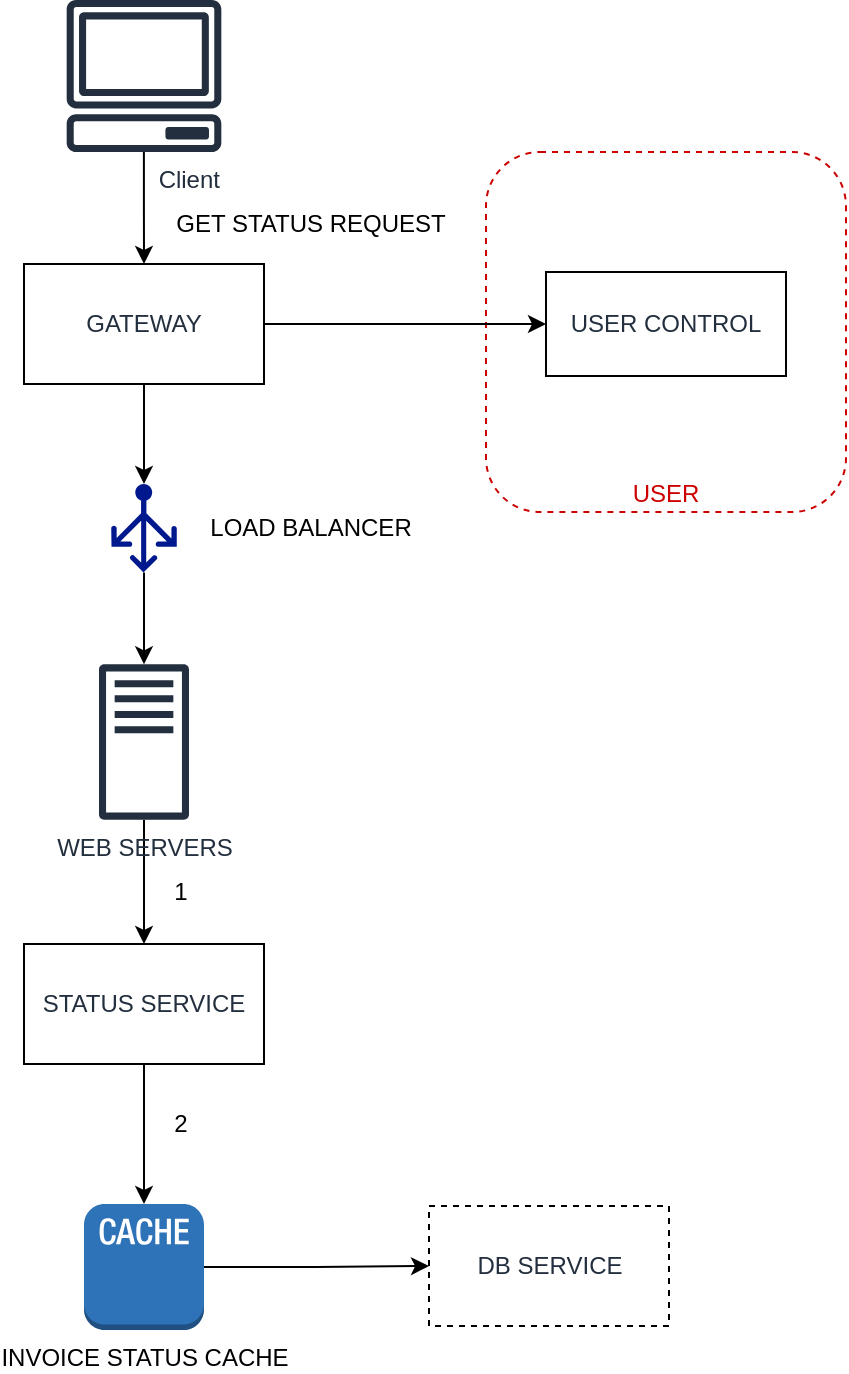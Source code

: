 <mxfile version="14.8.5" type="device"><diagram id="HmfbjTcSVrsu-pOPq0Ie" name="Page-1"><mxGraphModel dx="359" dy="632" grid="1" gridSize="10" guides="1" tooltips="1" connect="1" arrows="1" fold="1" page="1" pageScale="1" pageWidth="850" pageHeight="1100" math="0" shadow="0"><root><mxCell id="0"/><mxCell id="1" parent="0"/><mxCell id="KCQRLW91igwachDJutya-137" value="USER" style="rounded=1;whiteSpace=wrap;html=1;fillColor=#ffffff;verticalAlign=bottom;dashed=1;strokeColor=#CC0000;fontColor=#CC0000;" parent="1" vertex="1"><mxGeometry x="1463" y="104" width="180" height="180" as="geometry"/></mxCell><mxCell id="KCQRLW91igwachDJutya-81" value="" style="edgeStyle=orthogonalEdgeStyle;rounded=0;orthogonalLoop=1;jettySize=auto;html=1;" parent="1" source="KCQRLW91igwachDJutya-82" target="KCQRLW91igwachDJutya-94" edge="1"><mxGeometry relative="1" as="geometry"/></mxCell><mxCell id="KCQRLW91igwachDJutya-82" value="WEB SERVERS" style="outlineConnect=0;fontColor=#232F3E;gradientColor=none;fillColor=#232F3E;strokeColor=none;dashed=0;verticalLabelPosition=bottom;verticalAlign=top;align=center;html=1;fontSize=12;fontStyle=0;aspect=fixed;pointerEvents=1;shape=mxgraph.aws4.traditional_server;" parent="1" vertex="1"><mxGeometry x="1269.5" y="360" width="45" height="78" as="geometry"/></mxCell><mxCell id="KCQRLW91igwachDJutya-83" value="" style="edgeStyle=orthogonalEdgeStyle;rounded=0;orthogonalLoop=1;jettySize=auto;html=1;" parent="1" source="KCQRLW91igwachDJutya-84" target="KCQRLW91igwachDJutya-86" edge="1"><mxGeometry relative="1" as="geometry"/></mxCell><mxCell id="KCQRLW91igwachDJutya-84" value="Client" style="outlineConnect=0;fontColor=#232F3E;gradientColor=none;fillColor=#232F3E;strokeColor=none;dashed=0;verticalLabelPosition=bottom;verticalAlign=top;align=right;html=1;fontSize=12;fontStyle=0;aspect=fixed;pointerEvents=1;shape=mxgraph.aws4.client;" parent="1" vertex="1"><mxGeometry x="1253" y="28" width="78" height="76" as="geometry"/></mxCell><mxCell id="KCQRLW91igwachDJutya-116" value="" style="edgeStyle=orthogonalEdgeStyle;rounded=0;orthogonalLoop=1;jettySize=auto;html=1;" parent="1" source="KCQRLW91igwachDJutya-86" target="KCQRLW91igwachDJutya-115" edge="1"><mxGeometry relative="1" as="geometry"/></mxCell><mxCell id="KCQRLW91igwachDJutya-86" value="GATEWAY" style="whiteSpace=wrap;html=1;dashed=0;fontColor=#232F3E;fontStyle=0;verticalAlign=middle;" parent="1" vertex="1"><mxGeometry x="1232" y="160" width="120" height="60" as="geometry"/></mxCell><mxCell id="KCQRLW91igwachDJutya-90" value="" style="edgeStyle=orthogonalEdgeStyle;rounded=0;orthogonalLoop=1;jettySize=auto;html=1;exitX=1;exitY=0.5;exitDx=0;exitDy=0;" parent="1" source="KCQRLW91igwachDJutya-86" target="KCQRLW91igwachDJutya-96" edge="1"><mxGeometry relative="1" as="geometry"/></mxCell><mxCell id="4lAhJqto0tnHX7znm2kQ-2" value="" style="edgeStyle=orthogonalEdgeStyle;rounded=0;orthogonalLoop=1;jettySize=auto;html=1;" edge="1" parent="1" source="KCQRLW91igwachDJutya-94" target="KCQRLW91igwachDJutya-106"><mxGeometry relative="1" as="geometry"/></mxCell><mxCell id="KCQRLW91igwachDJutya-94" value="STATUS SERVICE" style="whiteSpace=wrap;html=1;dashed=0;fontColor=#232F3E;fontStyle=0;verticalAlign=middle;" parent="1" vertex="1"><mxGeometry x="1232" y="500" width="120" height="60" as="geometry"/></mxCell><mxCell id="KCQRLW91igwachDJutya-96" value="USER CONTROL " style="whiteSpace=wrap;html=1;dashed=0;fontColor=#232F3E;fontStyle=0;verticalAlign=middle;" parent="1" vertex="1"><mxGeometry x="1493" y="164" width="120" height="52" as="geometry"/></mxCell><mxCell id="KCQRLW91igwachDJutya-101" value="GET STATUS REQUEST" style="text;html=1;align=center;verticalAlign=middle;resizable=0;points=[];autosize=1;strokeColor=none;" parent="1" vertex="1"><mxGeometry x="1299.5" y="130" width="150" height="20" as="geometry"/></mxCell><mxCell id="4lAhJqto0tnHX7znm2kQ-3" style="edgeStyle=orthogonalEdgeStyle;rounded=0;orthogonalLoop=1;jettySize=auto;html=1;entryX=0;entryY=0.5;entryDx=0;entryDy=0;" edge="1" parent="1" source="KCQRLW91igwachDJutya-106" target="KCQRLW91igwachDJutya-126"><mxGeometry relative="1" as="geometry"><mxPoint x="1470" y="661.5" as="targetPoint"/></mxGeometry></mxCell><mxCell id="KCQRLW91igwachDJutya-106" value="INVOICE STATUS CACHE" style="outlineConnect=0;dashed=0;verticalLabelPosition=bottom;verticalAlign=top;align=center;html=1;shape=mxgraph.aws3.cache_node;fillColor=#2E73B8;gradientColor=none;strokeColor=#000000;" parent="1" vertex="1"><mxGeometry x="1262" y="630" width="60" height="63" as="geometry"/></mxCell><mxCell id="KCQRLW91igwachDJutya-117" value="" style="edgeStyle=orthogonalEdgeStyle;rounded=0;orthogonalLoop=1;jettySize=auto;html=1;" parent="1" source="KCQRLW91igwachDJutya-115" target="KCQRLW91igwachDJutya-82" edge="1"><mxGeometry relative="1" as="geometry"/></mxCell><mxCell id="KCQRLW91igwachDJutya-115" value="" style="aspect=fixed;pointerEvents=1;shadow=0;dashed=0;html=1;labelPosition=center;verticalLabelPosition=bottom;verticalAlign=top;align=center;fillColor=#00188D;shape=mxgraph.azure.load_balancer_generic;strokeColor=none;" parent="1" vertex="1"><mxGeometry x="1275.62" y="270" width="32.76" height="44.27" as="geometry"/></mxCell><mxCell id="KCQRLW91igwachDJutya-118" value="LOAD BALANCER" style="text;html=1;align=center;verticalAlign=middle;resizable=0;points=[];autosize=1;strokeColor=none;" parent="1" vertex="1"><mxGeometry x="1314.5" y="282.13" width="120" height="20" as="geometry"/></mxCell><mxCell id="KCQRLW91igwachDJutya-120" value="1" style="text;html=1;align=center;verticalAlign=middle;resizable=0;points=[];autosize=1;strokeColor=none;" parent="1" vertex="1"><mxGeometry x="1299.5" y="464" width="20" height="20" as="geometry"/></mxCell><mxCell id="KCQRLW91igwachDJutya-126" value="DB SERVICE" style="whiteSpace=wrap;html=1;dashed=1;fontColor=#232F3E;fontStyle=0;verticalAlign=middle;" parent="1" vertex="1"><mxGeometry x="1434.5" y="631" width="120" height="60" as="geometry"/></mxCell><mxCell id="4lAhJqto0tnHX7znm2kQ-1" value="&lt;div&gt;2&lt;/div&gt;" style="text;html=1;align=center;verticalAlign=middle;resizable=0;points=[];autosize=1;strokeColor=none;" vertex="1" parent="1"><mxGeometry x="1299.5" y="580" width="20" height="20" as="geometry"/></mxCell></root></mxGraphModel></diagram></mxfile>